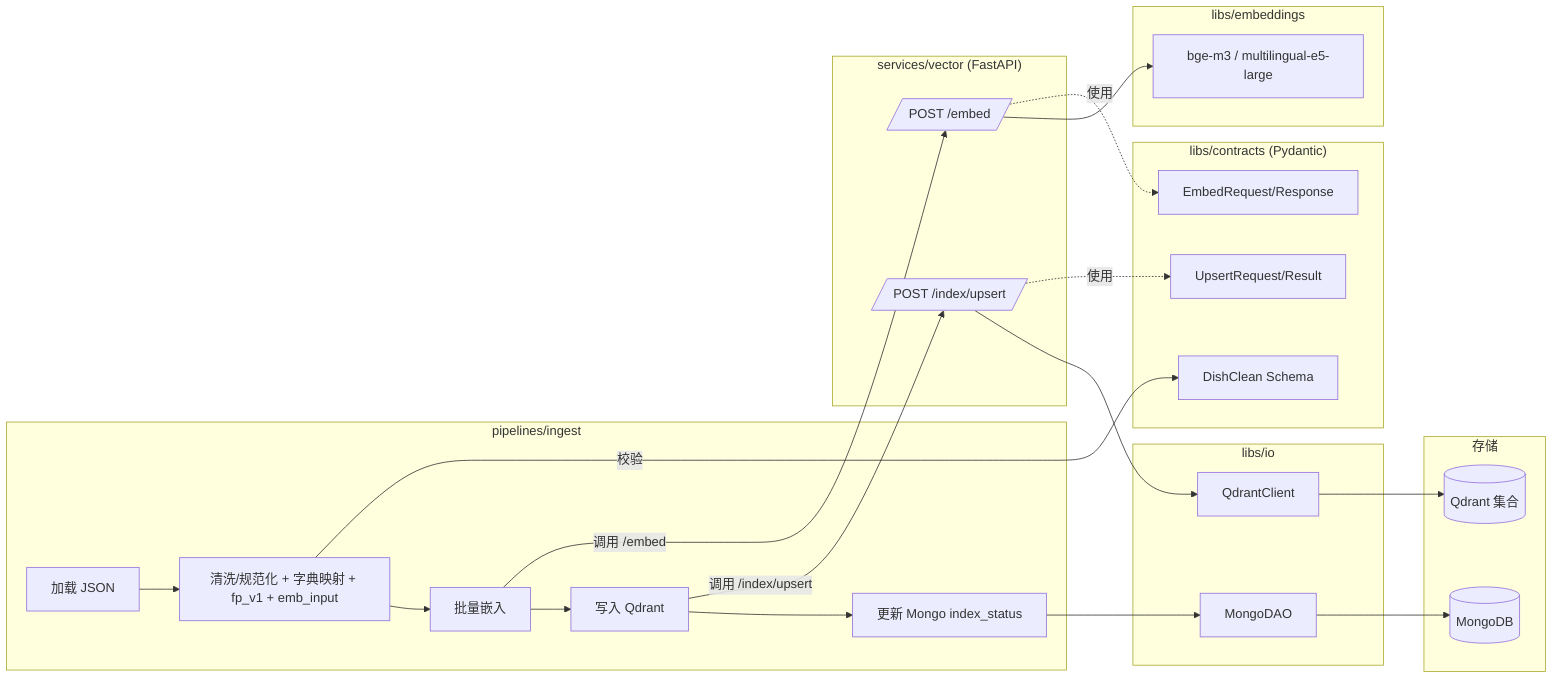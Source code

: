 flowchart LR
  %% 主流程
  L[加载 JSON] --> N[清洗/规范化 + 字典映射 + fp_v1 + emb_input] --> E[批量嵌入] --> U[写入 Qdrant] --> M[更新 Mongo index_status]

  %% services/vector
  E -->|调用 /embed| EMB[/POST /embed/]
  U -->|调用 /index/upsert| UPS[/POST /index/upsert/]

  %% libs/embeddings
  EMB --> Mdl[bge-m3 / multilingual-e5-large]

  %% libs/io
  UPS --> Q[QdrantClient]
  Q --> QD[(Qdrant 集合)]
  M --> DAO[MongoDAO]
  DAO --> MG[(MongoDB)]

  %% libs/contracts
  N -->|校验| C1[DishClean Schema]
  EMB -.使用.-> C2[EmbedRequest/Response]
  UPS -.使用.-> C3[UpsertRequest/Result]

  %% 分组说明
  subgraph P["pipelines/ingest"]
    L
    N
    E
    U
    M
  end

  subgraph S["services/vector (FastAPI)"]
    EMB
    UPS
  end

  subgraph LE["libs/embeddings"]
    Mdl
  end

  subgraph LIO["libs/io"]
    Q
    DAO
  end

  subgraph LC["libs/contracts (Pydantic)"]
    C1
    C2
    C3
  end

  subgraph ST["存储"]
    QD
    MG
  end
